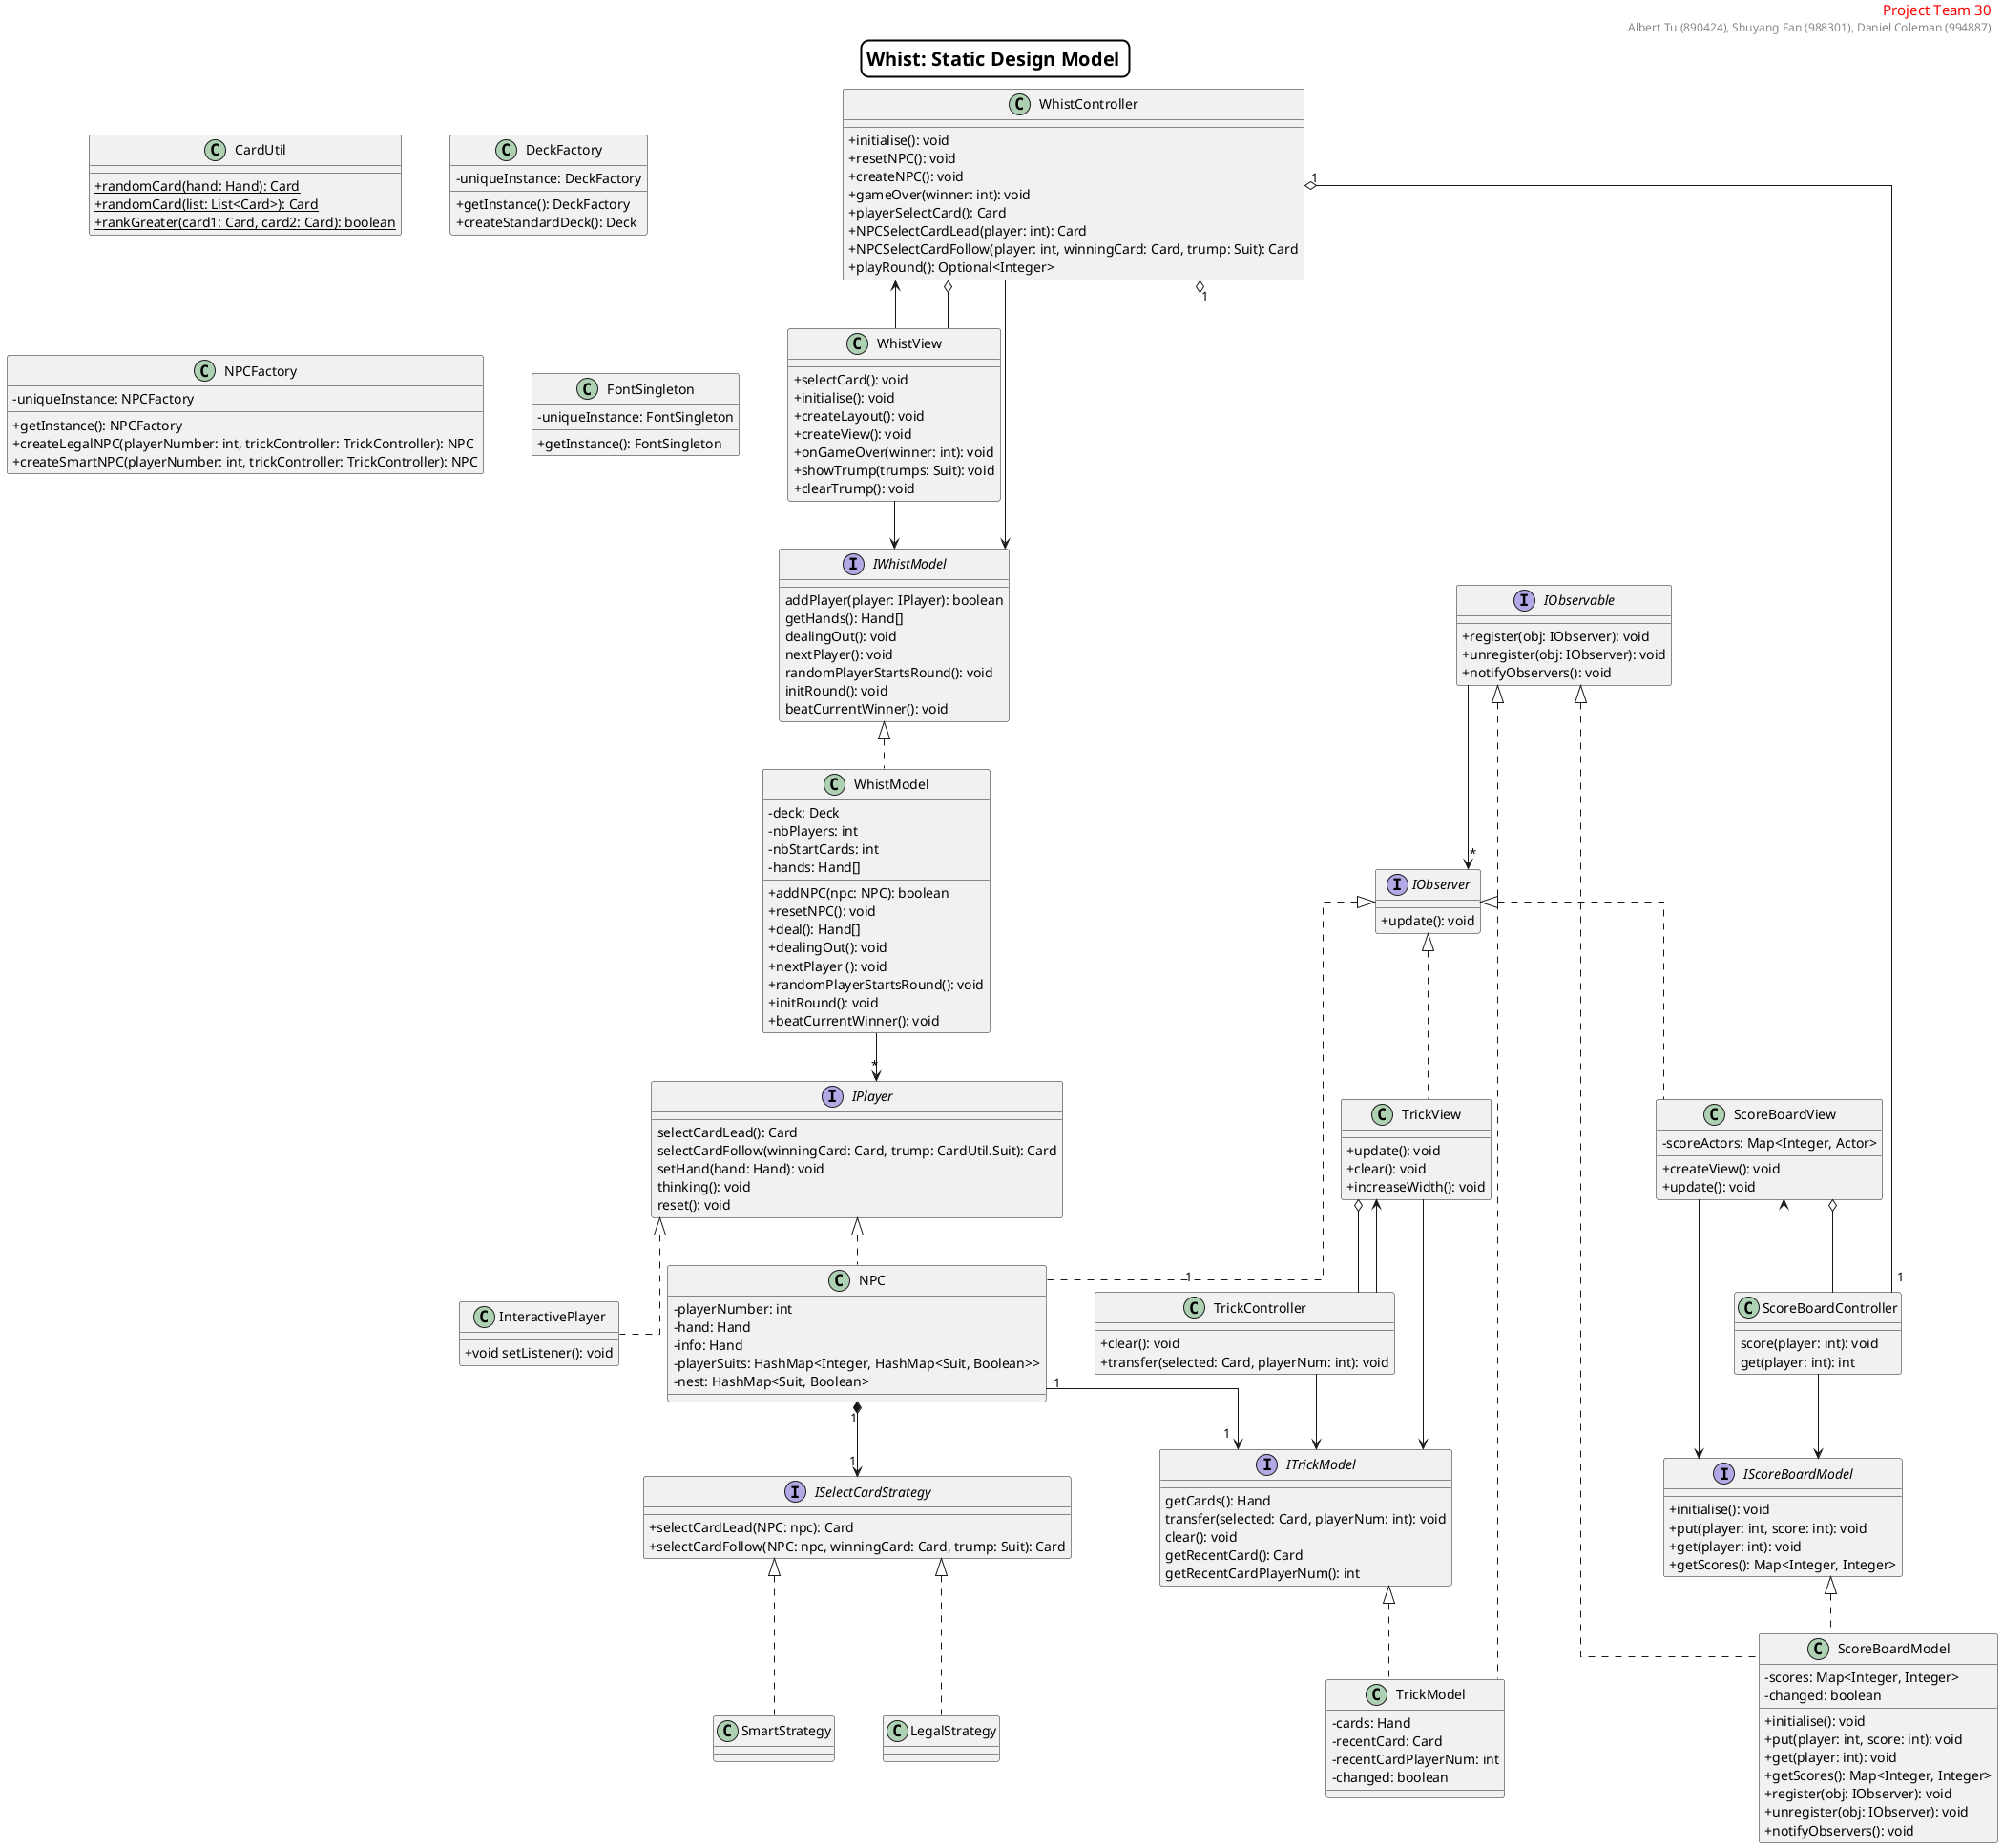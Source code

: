 @startuml
skinparam classAttributeIconSize 0
skinparam linetype polyline
skinparam linetype ortho
skinparam classAttributeIconSize 0
skinparam nodesep 50
skinparam ranksep 50
'skinparam linetype polyline
    'skinparam linetype ortho
    skinparam titleBorderRoundCorner 15
    skinparam titleBorderThickness 2
    skinparam titleBorderColor black
    skinparam titleBackgroundColor White
    title <font size = 20>Whist: Static Design Model </font>

header
<font color=red><font size=15>Project Team 30</font>
<font size = 12>Albert Tu (890424), Shuyang Fan (988301), Daniel Coleman (994887)</font>
endheader
class NPC implements IObserver, IPlayer {
    - playerNumber: int
    - hand: Hand
    - info: Hand
    - playerSuits: HashMap<Integer, HashMap<Suit, Boolean>>
    - nest: HashMap<Suit, Boolean>
}

NPC "1" *--> "1" ISelectCardStrategy
NPC "1" --> "1" ITrickModel

interface ISelectCardStrategy {
    + selectCardLead(NPC: npc): Card
    + selectCardFollow(NPC: npc, winningCard: Card, trump: Suit): Card
}

class SmartStrategy implements ISelectCardStrategy{
'    + selectCardLead(NPC: npc): Card
'    + selectCardFollow(NPC: npc, winningCard: Card, trump: Suit): Card
}
class LegalStrategy implements ISelectCardStrategy{
'    + selectCardLead(NPC: npc): Card
'    + selectCardFollow(NPC: npc, winningCard: Card, trump: Suit): Card
}
interface IObserver {
    + update(): void
}

interface IObservable {
    + register(obj: IObserver): void
    + unregister(obj: IObserver): void
    + notifyObservers(): void
}

interface ITrickModel {
    getCards(): Hand
    transfer(selected: Card, playerNum: int): void
    clear(): void
    getRecentCard(): Card
    getRecentCardPlayerNum(): int
}

class TrickModel implements IObservable, ITrickModel{
    - cards: Hand
    - recentCard: Card
    - recentCardPlayerNum: int
    - changed: boolean
}
IObservable --> "*" IObserver

class TrickView implements IObserver {
    + update(): void
    + clear(): void
    + increaseWidth(): void
}

TrickView o-- TrickController
TrickView --> ITrickModel

class TrickController {
   + clear(): void
   + transfer(selected: Card, playerNum: int): void
}

TrickController --> ITrickModel
TrickController --> TrickView

interface IWhistModel{
    addPlayer(player: IPlayer): boolean
    getHands(): Hand[]
    dealingOut(): void
    nextPlayer(): void
    randomPlayerStartsRound(): void
    initRound(): void
    beatCurrentWinner(): void
}

class WhistModel implements IWhistModel{

    - deck: Deck
    - nbPlayers: int
    - nbStartCards: int
    - hands: Hand[]

    + addNPC(npc: NPC): boolean
    + resetNPC(): void
    + deal(): Hand[]
    + dealingOut(): void
    + nextPlayer (): void
    + randomPlayerStartsRound(): void
    + initRound(): void
    + beatCurrentWinner(): void
}

WhistModel --> "*" IPlayer

class WhistView {
    + selectCard(): void
    + initialise(): void
    + createLayout(): void
    + createView(): void
    + onGameOver(winner: int): void
    + showTrump(trumps: Suit): void
    + clearTrump(): void
}

WhistView --> IWhistModel

class WhistController{
    + initialise(): void
    + resetNPC(): void
    + createNPC(): void
    + gameOver(winner: int): void
    + playerSelectCard(): Card
    + NPCSelectCardLead(player: int): Card
    + NPCSelectCardFollow(player: int, winningCard: Card, trump: Suit): Card
    + playRound(): Optional<Integer>
}

WhistController --> IWhistModel
WhistController o--	 WhistView
WhistView --> WhistController
WhistController "1" o-- "1" TrickController
WhistController "1" o-- "1" ScoreBoardController

interface IScoreBoardModel {
    + initialise(): void
    + put(player: int, score: int): void
    + get(player: int): void
    + getScores(): Map<Integer, Integer>
}

class ScoreBoardModel implements IScoreBoardModel, IObservable{
    - scores: Map<Integer, Integer>
    - changed: boolean

    + initialise(): void
    + put(player: int, score: int): void
    + get(player: int): void
    + getScores(): Map<Integer, Integer>
    + register(obj: IObserver): void
    + unregister(obj: IObserver): void
    + notifyObservers(): void
}

class ScoreBoardView implements IObserver{
    - scoreActors: Map<Integer, Actor>

    + createView(): void
    + update(): void
}

ScoreBoardView --> IScoreBoardModel
ScoreBoardView o--	 ScoreBoardController

class ScoreBoardController {
    score(player: int): void
    get(player: int): int
}

ScoreBoardController --> IScoreBoardModel
ScoreBoardController --> ScoreBoardView

class CardUtil{
    + {static} randomCard(hand: Hand): Card
    + {static} randomCard(list: List<Card>): Card
    + {static} rankGreater(card1: Card, card2: Card): boolean
}

class DeckFactory {
    - uniqueInstance: DeckFactory
    + getInstance(): DeckFactory
    + createStandardDeck(): Deck
}

class NPCFactory {
    - uniqueInstance: NPCFactory
    + getInstance(): NPCFactory
    + createLegalNPC(playerNumber: int, trickController: TrickController): NPC
    + createSmartNPC(playerNumber: int, trickController: TrickController): NPC
}

class FontSingleton{
    - uniqueInstance: FontSingleton
    + getInstance(): FontSingleton
}

interface IPlayer {
    selectCardLead(): Card
    selectCardFollow(winningCard: Card, trump: CardUtil.Suit): Card
    setHand(hand: Hand): void
    thinking(): void
    reset(): void
}

class InteractivePlayer implements IPlayer {
    + void setListener(): void
}
@enduml